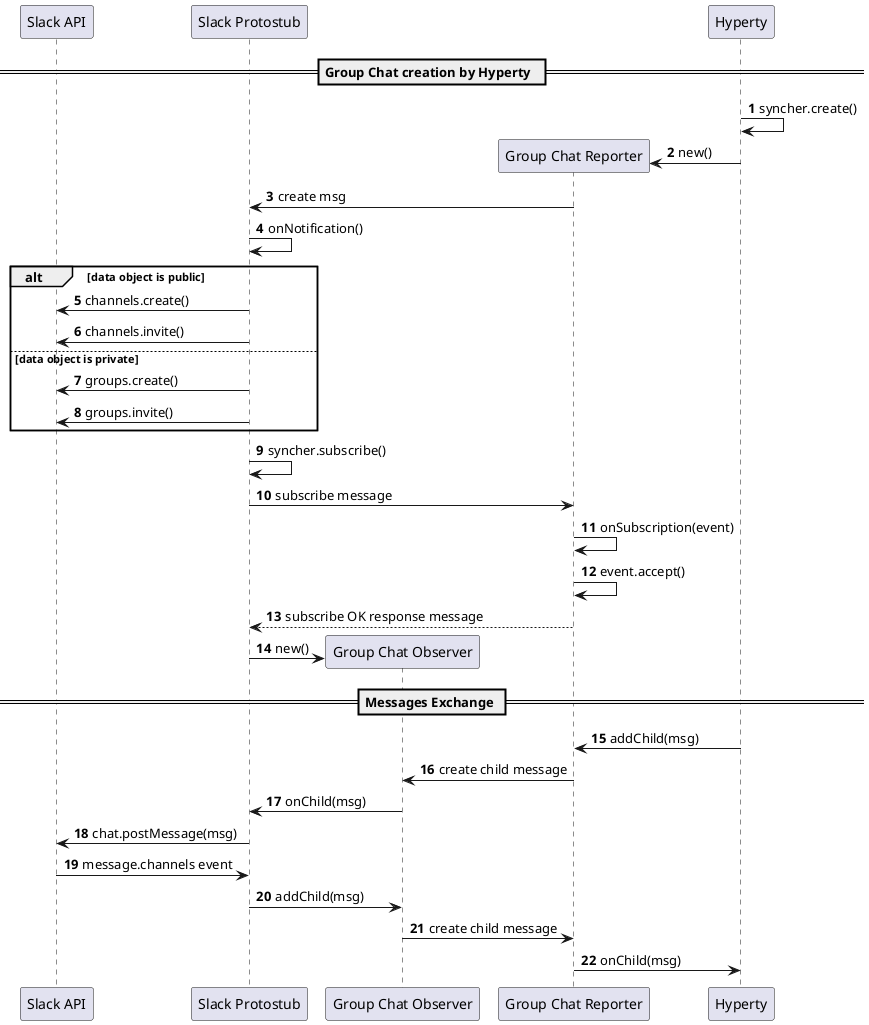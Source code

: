 
@startuml "create-slack-channel.png"

autonumber

participant "Slack API" as api
participant "Slack Protostub" as stub
participant "Group Chat Observer" as chatO
participant "Group Chat Reporter" as chat
participant "Hyperty" as hy

== Group Chat creation by Hyperty  ==

hy -> hy : syncher.create()

create chat
hy -> chat : new()

chat -> stub : create msg

stub -> stub : onNotification()

alt data object is public
  stub -> api : channels.create()
  stub -> api : channels.invite()
else data object is private
  stub -> api : groups.create()
  stub -> api : groups.invite()
end

stub -> stub : syncher.subscribe()


stub -> chat : subscribe message
chat -> chat : onSubscription(event)
chat -> chat : event.accept()

stub <-- chat : subscribe OK response message

create chatO
stub -> chatO : new()

== Messages Exchange ==

hy -> chat : addChild(msg)

chat -> chatO : create child message

chatO -> stub : onChild(msg)

stub -> api : chat.postMessage(msg)

api -> stub : message.channels event

chatO <- stub : addChild(msg)

chat <- chatO : create child message

hy <- chat : onChild(msg)

@enduml
